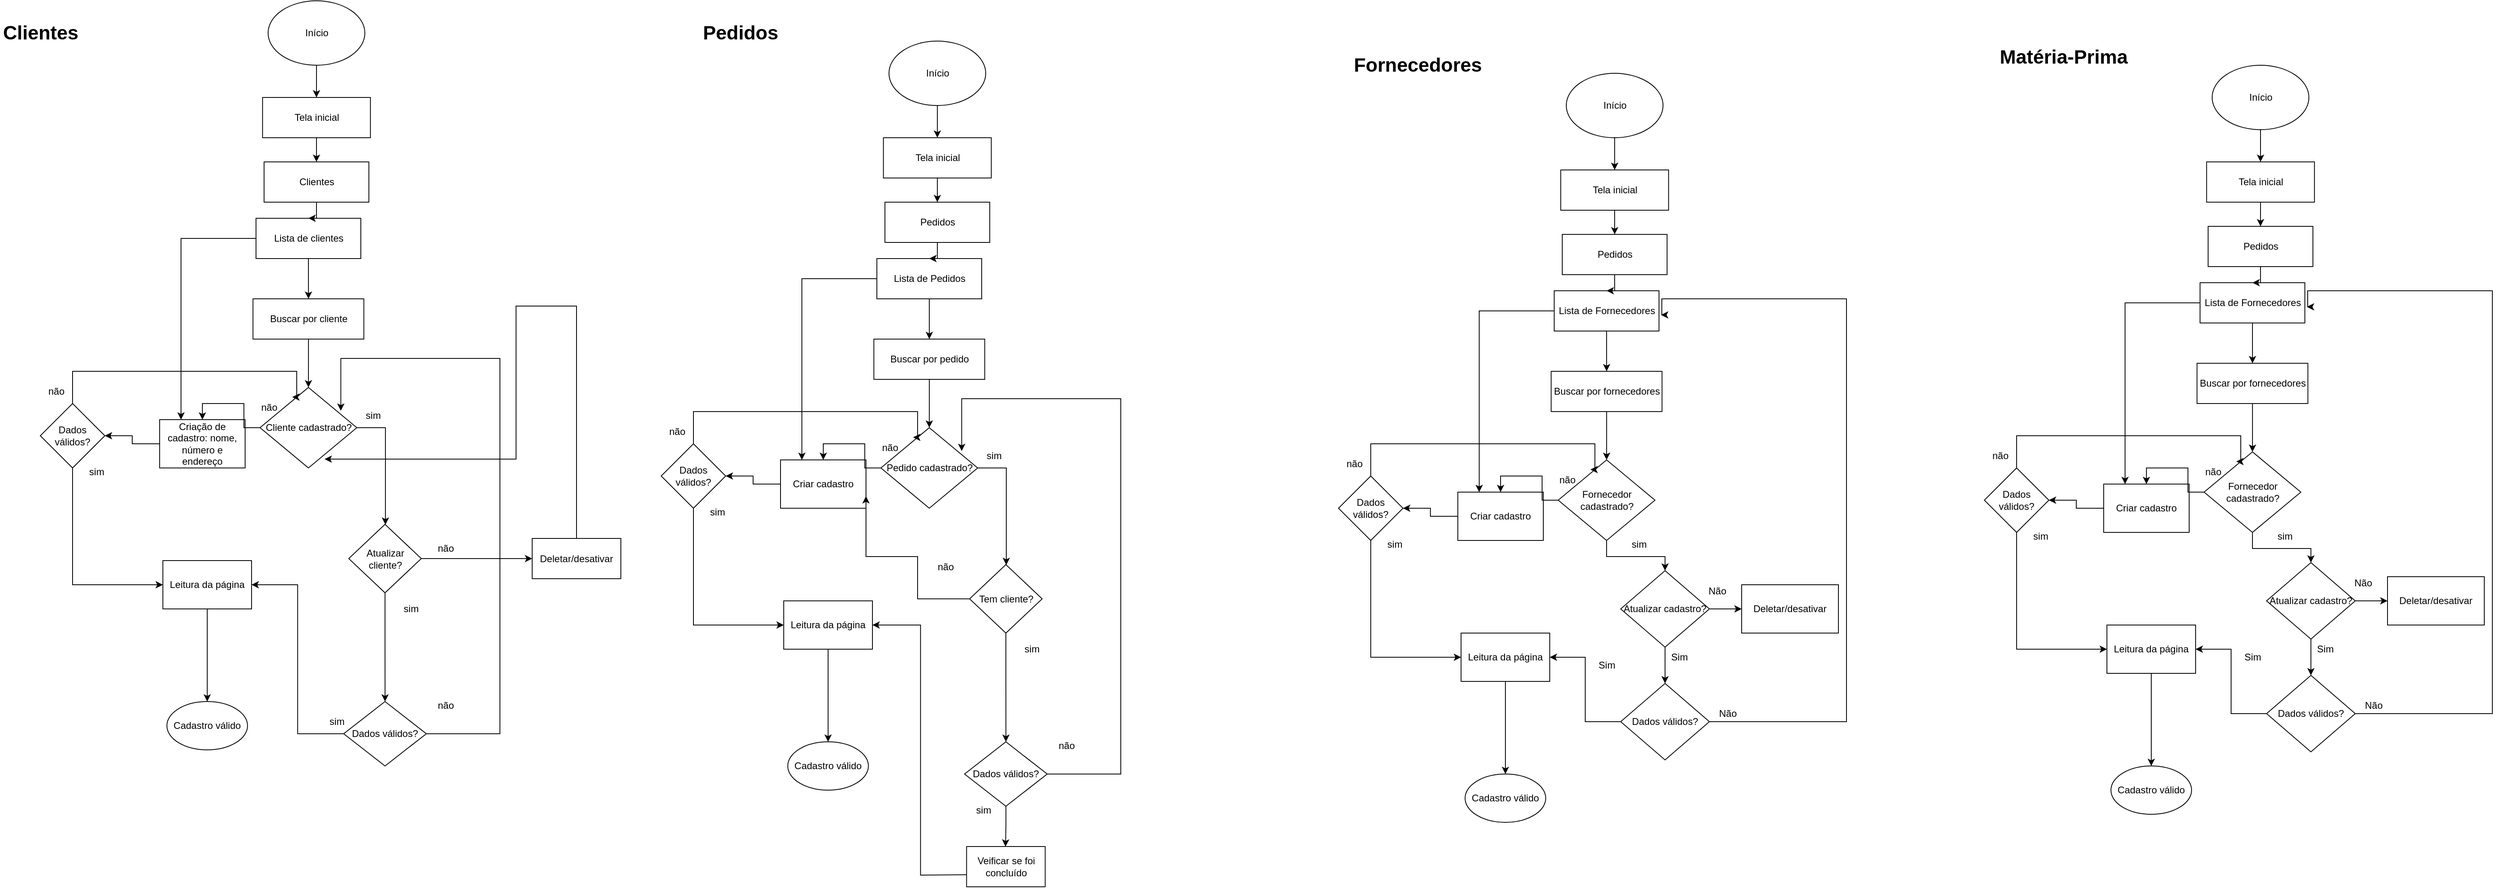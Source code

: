 <mxfile version="24.5.5" type="device">
  <diagram name="Página-1" id="t5G8c8VLFhvmdUs8-SyG">
    <mxGraphModel dx="1647" dy="888" grid="1" gridSize="10" guides="1" tooltips="1" connect="1" arrows="1" fold="1" page="1" pageScale="1" pageWidth="827" pageHeight="1169" math="0" shadow="0">
      <root>
        <mxCell id="0" />
        <mxCell id="1" parent="0" />
        <mxCell id="Kb-aDVJ-5CUu5N3UdLl1-37" value="" style="edgeStyle=orthogonalEdgeStyle;rounded=0;orthogonalLoop=1;jettySize=auto;html=1;" edge="1" parent="1" source="h2l4w2npLVPQKdY4Cb1m-1" target="Kb-aDVJ-5CUu5N3UdLl1-36">
          <mxGeometry relative="1" as="geometry" />
        </mxCell>
        <mxCell id="h2l4w2npLVPQKdY4Cb1m-1" value="Início" style="ellipse;whiteSpace=wrap;html=1;" parent="1" vertex="1">
          <mxGeometry x="362.5" width="120" height="80" as="geometry" />
        </mxCell>
        <mxCell id="h2l4w2npLVPQKdY4Cb1m-39" value="" style="edgeStyle=orthogonalEdgeStyle;rounded=0;orthogonalLoop=1;jettySize=auto;html=1;" parent="1" source="h2l4w2npLVPQKdY4Cb1m-5" target="h2l4w2npLVPQKdY4Cb1m-38" edge="1">
          <mxGeometry relative="1" as="geometry" />
        </mxCell>
        <mxCell id="h2l4w2npLVPQKdY4Cb1m-5" value="Criação de cadastro: nome, número e endereço" style="rounded=0;whiteSpace=wrap;html=1;" parent="1" vertex="1">
          <mxGeometry x="228" y="520" width="106" height="60" as="geometry" />
        </mxCell>
        <mxCell id="h2l4w2npLVPQKdY4Cb1m-64" value="" style="edgeStyle=orthogonalEdgeStyle;rounded=0;orthogonalLoop=1;jettySize=auto;html=1;" parent="1" source="h2l4w2npLVPQKdY4Cb1m-7" target="h2l4w2npLVPQKdY4Cb1m-24" edge="1">
          <mxGeometry relative="1" as="geometry" />
        </mxCell>
        <mxCell id="h2l4w2npLVPQKdY4Cb1m-7" value="Leitura da página" style="rounded=0;whiteSpace=wrap;html=1;" parent="1" vertex="1">
          <mxGeometry x="232" y="695" width="110" height="60" as="geometry" />
        </mxCell>
        <mxCell id="h2l4w2npLVPQKdY4Cb1m-24" value="Cadastro válido" style="ellipse;whiteSpace=wrap;html=1;" parent="1" vertex="1">
          <mxGeometry x="237" y="870" width="100" height="60" as="geometry" />
        </mxCell>
        <mxCell id="h2l4w2npLVPQKdY4Cb1m-30" value="não" style="text;html=1;align=center;verticalAlign=middle;whiteSpace=wrap;rounded=0;" parent="1" vertex="1">
          <mxGeometry x="334" y="490" width="60" height="30" as="geometry" />
        </mxCell>
        <mxCell id="h2l4w2npLVPQKdY4Cb1m-49" style="edgeStyle=orthogonalEdgeStyle;rounded=0;orthogonalLoop=1;jettySize=auto;html=1;entryX=0;entryY=0.5;entryDx=0;entryDy=0;" parent="1" source="h2l4w2npLVPQKdY4Cb1m-38" target="h2l4w2npLVPQKdY4Cb1m-7" edge="1">
          <mxGeometry relative="1" as="geometry">
            <Array as="points">
              <mxPoint x="120" y="500" />
            </Array>
          </mxGeometry>
        </mxCell>
        <mxCell id="h2l4w2npLVPQKdY4Cb1m-38" value="Dados válidos?" style="rhombus;whiteSpace=wrap;html=1;rounded=0;" parent="1" vertex="1">
          <mxGeometry x="80" y="500" width="80" height="80" as="geometry" />
        </mxCell>
        <mxCell id="h2l4w2npLVPQKdY4Cb1m-41" value="sim" style="text;html=1;align=center;verticalAlign=middle;whiteSpace=wrap;rounded=0;" parent="1" vertex="1">
          <mxGeometry x="120" y="570" width="60" height="30" as="geometry" />
        </mxCell>
        <mxCell id="h2l4w2npLVPQKdY4Cb1m-43" value="não" style="text;html=1;align=center;verticalAlign=middle;whiteSpace=wrap;rounded=0;" parent="1" vertex="1">
          <mxGeometry x="70" y="470" width="60" height="30" as="geometry" />
        </mxCell>
        <mxCell id="h2l4w2npLVPQKdY4Cb1m-70" style="edgeStyle=orthogonalEdgeStyle;rounded=0;orthogonalLoop=1;jettySize=auto;html=1;entryX=1;entryY=0.5;entryDx=0;entryDy=0;" parent="1" source="h2l4w2npLVPQKdY4Cb1m-45" target="h2l4w2npLVPQKdY4Cb1m-7" edge="1">
          <mxGeometry relative="1" as="geometry" />
        </mxCell>
        <mxCell id="h2l4w2npLVPQKdY4Cb1m-45" value="Dados válidos?" style="rhombus;whiteSpace=wrap;html=1;rounded=0;" parent="1" vertex="1">
          <mxGeometry x="456.25" y="870" width="102.5" height="80" as="geometry" />
        </mxCell>
        <mxCell id="jye-FZy3N5liNToU_OpK-5" style="edgeStyle=orthogonalEdgeStyle;rounded=0;orthogonalLoop=1;jettySize=auto;html=1;" parent="1" source="h2l4w2npLVPQKdY4Cb1m-55" target="h2l4w2npLVPQKdY4Cb1m-72" edge="1">
          <mxGeometry relative="1" as="geometry">
            <Array as="points">
              <mxPoint x="508" y="530" />
            </Array>
          </mxGeometry>
        </mxCell>
        <mxCell id="jye-FZy3N5liNToU_OpK-6" style="edgeStyle=orthogonalEdgeStyle;rounded=0;orthogonalLoop=1;jettySize=auto;html=1;entryX=0.5;entryY=0;entryDx=0;entryDy=0;" parent="1" source="h2l4w2npLVPQKdY4Cb1m-55" target="h2l4w2npLVPQKdY4Cb1m-5" edge="1">
          <mxGeometry relative="1" as="geometry" />
        </mxCell>
        <mxCell id="h2l4w2npLVPQKdY4Cb1m-55" value="Cliente cadastrado?" style="rhombus;whiteSpace=wrap;html=1;" parent="1" vertex="1">
          <mxGeometry x="352.5" y="480" width="120" height="100" as="geometry" />
        </mxCell>
        <mxCell id="h2l4w2npLVPQKdY4Cb1m-57" style="edgeStyle=orthogonalEdgeStyle;rounded=0;orthogonalLoop=1;jettySize=auto;html=1;entryX=0.333;entryY=0.12;entryDx=0;entryDy=0;entryPerimeter=0;" parent="1" source="h2l4w2npLVPQKdY4Cb1m-38" target="h2l4w2npLVPQKdY4Cb1m-55" edge="1">
          <mxGeometry relative="1" as="geometry">
            <Array as="points">
              <mxPoint x="120" y="460" />
              <mxPoint x="398" y="460" />
            </Array>
          </mxGeometry>
        </mxCell>
        <mxCell id="h2l4w2npLVPQKdY4Cb1m-62" value="sim" style="text;html=1;align=center;verticalAlign=middle;whiteSpace=wrap;rounded=0;" parent="1" vertex="1">
          <mxGeometry x="462.5" y="500" width="60" height="30" as="geometry" />
        </mxCell>
        <mxCell id="h2l4w2npLVPQKdY4Cb1m-69" value="não" style="text;html=1;align=center;verticalAlign=middle;whiteSpace=wrap;rounded=0;" parent="1" vertex="1">
          <mxGeometry x="552.5" y="860" width="60" height="30" as="geometry" />
        </mxCell>
        <mxCell id="h2l4w2npLVPQKdY4Cb1m-71" value="sim" style="text;html=1;align=center;verticalAlign=middle;whiteSpace=wrap;rounded=0;" parent="1" vertex="1">
          <mxGeometry x="417.5" y="880" width="60" height="30" as="geometry" />
        </mxCell>
        <mxCell id="h2l4w2npLVPQKdY4Cb1m-75" value="" style="edgeStyle=orthogonalEdgeStyle;rounded=0;orthogonalLoop=1;jettySize=auto;html=1;" parent="1" source="h2l4w2npLVPQKdY4Cb1m-72" target="h2l4w2npLVPQKdY4Cb1m-74" edge="1">
          <mxGeometry relative="1" as="geometry" />
        </mxCell>
        <mxCell id="h2l4w2npLVPQKdY4Cb1m-73" value="sim" style="text;html=1;align=center;verticalAlign=middle;whiteSpace=wrap;rounded=0;" parent="1" vertex="1">
          <mxGeometry x="510" y="740" width="60" height="30" as="geometry" />
        </mxCell>
        <mxCell id="h2l4w2npLVPQKdY4Cb1m-74" value="Deletar/desativar" style="rounded=0;whiteSpace=wrap;html=1;" parent="1" vertex="1">
          <mxGeometry x="690" y="667.5" width="110" height="50" as="geometry" />
        </mxCell>
        <mxCell id="h2l4w2npLVPQKdY4Cb1m-76" value="não" style="text;html=1;align=center;verticalAlign=middle;whiteSpace=wrap;rounded=0;" parent="1" vertex="1">
          <mxGeometry x="552.5" y="665" width="60" height="30" as="geometry" />
        </mxCell>
        <mxCell id="h2l4w2npLVPQKdY4Cb1m-78" style="edgeStyle=orthogonalEdgeStyle;rounded=0;orthogonalLoop=1;jettySize=auto;html=1;entryX=0.667;entryY=0.89;entryDx=0;entryDy=0;entryPerimeter=0;" parent="1" source="h2l4w2npLVPQKdY4Cb1m-74" target="h2l4w2npLVPQKdY4Cb1m-55" edge="1">
          <mxGeometry relative="1" as="geometry">
            <Array as="points">
              <mxPoint x="670" y="379" />
            </Array>
          </mxGeometry>
        </mxCell>
        <mxCell id="h2l4w2npLVPQKdY4Cb1m-87" value="" style="edgeStyle=orthogonalEdgeStyle;rounded=0;orthogonalLoop=1;jettySize=auto;html=1;" parent="1" source="h2l4w2npLVPQKdY4Cb1m-83" target="h2l4w2npLVPQKdY4Cb1m-86" edge="1">
          <mxGeometry relative="1" as="geometry" />
        </mxCell>
        <mxCell id="h2l4w2npLVPQKdY4Cb1m-92" style="edgeStyle=orthogonalEdgeStyle;rounded=0;orthogonalLoop=1;jettySize=auto;html=1;entryX=0.25;entryY=0;entryDx=0;entryDy=0;" parent="1" source="h2l4w2npLVPQKdY4Cb1m-83" target="h2l4w2npLVPQKdY4Cb1m-5" edge="1">
          <mxGeometry relative="1" as="geometry" />
        </mxCell>
        <mxCell id="h2l4w2npLVPQKdY4Cb1m-83" value="Lista de clientes" style="rounded=0;whiteSpace=wrap;html=1;" parent="1" vertex="1">
          <mxGeometry x="347.5" y="270" width="130" height="50" as="geometry" />
        </mxCell>
        <mxCell id="jye-FZy3N5liNToU_OpK-9" value="" style="edgeStyle=orthogonalEdgeStyle;rounded=0;orthogonalLoop=1;jettySize=auto;html=1;" parent="1" source="h2l4w2npLVPQKdY4Cb1m-86" target="h2l4w2npLVPQKdY4Cb1m-55" edge="1">
          <mxGeometry relative="1" as="geometry" />
        </mxCell>
        <mxCell id="h2l4w2npLVPQKdY4Cb1m-86" value="Buscar por cliente" style="rounded=0;whiteSpace=wrap;html=1;" parent="1" vertex="1">
          <mxGeometry x="343.75" y="370" width="137.5" height="50" as="geometry" />
        </mxCell>
        <mxCell id="jye-FZy3N5liNToU_OpK-7" style="edgeStyle=orthogonalEdgeStyle;rounded=0;orthogonalLoop=1;jettySize=auto;html=1;" parent="1" source="h2l4w2npLVPQKdY4Cb1m-72" target="h2l4w2npLVPQKdY4Cb1m-45" edge="1">
          <mxGeometry relative="1" as="geometry" />
        </mxCell>
        <mxCell id="h2l4w2npLVPQKdY4Cb1m-72" value="Atualizar cliente?" style="rhombus;whiteSpace=wrap;html=1;" parent="1" vertex="1">
          <mxGeometry x="462.5" y="650" width="90" height="85" as="geometry" />
        </mxCell>
        <mxCell id="jye-FZy3N5liNToU_OpK-8" style="edgeStyle=orthogonalEdgeStyle;rounded=0;orthogonalLoop=1;jettySize=auto;html=1;entryX=0.835;entryY=0.29;entryDx=0;entryDy=0;entryPerimeter=0;" parent="1" source="h2l4w2npLVPQKdY4Cb1m-45" target="h2l4w2npLVPQKdY4Cb1m-55" edge="1">
          <mxGeometry relative="1" as="geometry">
            <Array as="points">
              <mxPoint x="650" y="910" />
              <mxPoint x="650" y="444" />
            </Array>
          </mxGeometry>
        </mxCell>
        <mxCell id="Kb-aDVJ-5CUu5N3UdLl1-2" value="Clientes" style="text;strokeColor=none;fillColor=none;html=1;fontSize=24;fontStyle=1;verticalAlign=middle;align=center;" vertex="1" parent="1">
          <mxGeometry x="30" y="20" width="100" height="40" as="geometry" />
        </mxCell>
        <mxCell id="Kb-aDVJ-5CUu5N3UdLl1-40" value="" style="edgeStyle=orthogonalEdgeStyle;rounded=0;orthogonalLoop=1;jettySize=auto;html=1;" edge="1" parent="1" source="Kb-aDVJ-5CUu5N3UdLl1-36" target="Kb-aDVJ-5CUu5N3UdLl1-39">
          <mxGeometry relative="1" as="geometry" />
        </mxCell>
        <mxCell id="Kb-aDVJ-5CUu5N3UdLl1-36" value="Tela inicial" style="rounded=0;whiteSpace=wrap;html=1;" vertex="1" parent="1">
          <mxGeometry x="355.63" y="120" width="133.75" height="50" as="geometry" />
        </mxCell>
        <mxCell id="Kb-aDVJ-5CUu5N3UdLl1-41" value="" style="edgeStyle=orthogonalEdgeStyle;rounded=0;orthogonalLoop=1;jettySize=auto;html=1;" edge="1" parent="1" source="Kb-aDVJ-5CUu5N3UdLl1-39" target="h2l4w2npLVPQKdY4Cb1m-83">
          <mxGeometry relative="1" as="geometry" />
        </mxCell>
        <mxCell id="Kb-aDVJ-5CUu5N3UdLl1-39" value="Clientes" style="rounded=0;whiteSpace=wrap;html=1;" vertex="1" parent="1">
          <mxGeometry x="357.5" y="200" width="130" height="50" as="geometry" />
        </mxCell>
        <mxCell id="Kb-aDVJ-5CUu5N3UdLl1-42" value="" style="edgeStyle=orthogonalEdgeStyle;rounded=0;orthogonalLoop=1;jettySize=auto;html=1;" edge="1" parent="1" source="Kb-aDVJ-5CUu5N3UdLl1-43" target="Kb-aDVJ-5CUu5N3UdLl1-77">
          <mxGeometry relative="1" as="geometry" />
        </mxCell>
        <mxCell id="Kb-aDVJ-5CUu5N3UdLl1-43" value="Início" style="ellipse;whiteSpace=wrap;html=1;" vertex="1" parent="1">
          <mxGeometry x="1132.5" y="50" width="120" height="80" as="geometry" />
        </mxCell>
        <mxCell id="Kb-aDVJ-5CUu5N3UdLl1-44" value="" style="edgeStyle=orthogonalEdgeStyle;rounded=0;orthogonalLoop=1;jettySize=auto;html=1;" edge="1" parent="1" source="Kb-aDVJ-5CUu5N3UdLl1-45" target="Kb-aDVJ-5CUu5N3UdLl1-51">
          <mxGeometry relative="1" as="geometry" />
        </mxCell>
        <mxCell id="Kb-aDVJ-5CUu5N3UdLl1-45" value="Criar cadastro" style="rounded=0;whiteSpace=wrap;html=1;" vertex="1" parent="1">
          <mxGeometry x="998" y="570" width="106" height="60" as="geometry" />
        </mxCell>
        <mxCell id="Kb-aDVJ-5CUu5N3UdLl1-46" value="" style="edgeStyle=orthogonalEdgeStyle;rounded=0;orthogonalLoop=1;jettySize=auto;html=1;" edge="1" parent="1" source="Kb-aDVJ-5CUu5N3UdLl1-47" target="Kb-aDVJ-5CUu5N3UdLl1-48">
          <mxGeometry relative="1" as="geometry" />
        </mxCell>
        <mxCell id="Kb-aDVJ-5CUu5N3UdLl1-47" value="Leitura da página" style="rounded=0;whiteSpace=wrap;html=1;" vertex="1" parent="1">
          <mxGeometry x="1002" y="745" width="110" height="60" as="geometry" />
        </mxCell>
        <mxCell id="Kb-aDVJ-5CUu5N3UdLl1-48" value="Cadastro válido" style="ellipse;whiteSpace=wrap;html=1;" vertex="1" parent="1">
          <mxGeometry x="1007" y="920" width="100" height="60" as="geometry" />
        </mxCell>
        <mxCell id="Kb-aDVJ-5CUu5N3UdLl1-49" value="não" style="text;html=1;align=center;verticalAlign=middle;whiteSpace=wrap;rounded=0;" vertex="1" parent="1">
          <mxGeometry x="1104" y="540" width="60" height="30" as="geometry" />
        </mxCell>
        <mxCell id="Kb-aDVJ-5CUu5N3UdLl1-50" style="edgeStyle=orthogonalEdgeStyle;rounded=0;orthogonalLoop=1;jettySize=auto;html=1;entryX=0;entryY=0.5;entryDx=0;entryDy=0;" edge="1" parent="1" source="Kb-aDVJ-5CUu5N3UdLl1-51" target="Kb-aDVJ-5CUu5N3UdLl1-47">
          <mxGeometry relative="1" as="geometry">
            <Array as="points">
              <mxPoint x="890" y="550" />
            </Array>
          </mxGeometry>
        </mxCell>
        <mxCell id="Kb-aDVJ-5CUu5N3UdLl1-51" value="Dados válidos?" style="rhombus;whiteSpace=wrap;html=1;rounded=0;" vertex="1" parent="1">
          <mxGeometry x="850" y="550" width="80" height="80" as="geometry" />
        </mxCell>
        <mxCell id="Kb-aDVJ-5CUu5N3UdLl1-52" value="sim" style="text;html=1;align=center;verticalAlign=middle;whiteSpace=wrap;rounded=0;" vertex="1" parent="1">
          <mxGeometry x="890" y="620" width="60" height="30" as="geometry" />
        </mxCell>
        <mxCell id="Kb-aDVJ-5CUu5N3UdLl1-53" value="não" style="text;html=1;align=center;verticalAlign=middle;whiteSpace=wrap;rounded=0;" vertex="1" parent="1">
          <mxGeometry x="840" y="520" width="60" height="30" as="geometry" />
        </mxCell>
        <mxCell id="Kb-aDVJ-5CUu5N3UdLl1-82" value="" style="edgeStyle=orthogonalEdgeStyle;rounded=0;orthogonalLoop=1;jettySize=auto;html=1;" edge="1" parent="1" source="Kb-aDVJ-5CUu5N3UdLl1-55">
          <mxGeometry relative="1" as="geometry">
            <mxPoint x="1277" y="1050.096" as="targetPoint" />
          </mxGeometry>
        </mxCell>
        <mxCell id="Kb-aDVJ-5CUu5N3UdLl1-55" value="Dados válidos?" style="rhombus;whiteSpace=wrap;html=1;rounded=0;" vertex="1" parent="1">
          <mxGeometry x="1226.25" y="920" width="102.5" height="80" as="geometry" />
        </mxCell>
        <mxCell id="Kb-aDVJ-5CUu5N3UdLl1-56" style="edgeStyle=orthogonalEdgeStyle;rounded=0;orthogonalLoop=1;jettySize=auto;html=1;" edge="1" parent="1" source="Kb-aDVJ-5CUu5N3UdLl1-58" target="Kb-aDVJ-5CUu5N3UdLl1-74">
          <mxGeometry relative="1" as="geometry">
            <Array as="points">
              <mxPoint x="1278" y="580" />
            </Array>
          </mxGeometry>
        </mxCell>
        <mxCell id="Kb-aDVJ-5CUu5N3UdLl1-57" style="edgeStyle=orthogonalEdgeStyle;rounded=0;orthogonalLoop=1;jettySize=auto;html=1;entryX=0.5;entryY=0;entryDx=0;entryDy=0;" edge="1" parent="1" source="Kb-aDVJ-5CUu5N3UdLl1-58" target="Kb-aDVJ-5CUu5N3UdLl1-45">
          <mxGeometry relative="1" as="geometry" />
        </mxCell>
        <mxCell id="Kb-aDVJ-5CUu5N3UdLl1-58" value="Pedido cadastrado?" style="rhombus;whiteSpace=wrap;html=1;" vertex="1" parent="1">
          <mxGeometry x="1122.5" y="530" width="120" height="100" as="geometry" />
        </mxCell>
        <mxCell id="Kb-aDVJ-5CUu5N3UdLl1-59" style="edgeStyle=orthogonalEdgeStyle;rounded=0;orthogonalLoop=1;jettySize=auto;html=1;entryX=0.333;entryY=0.12;entryDx=0;entryDy=0;entryPerimeter=0;" edge="1" parent="1" source="Kb-aDVJ-5CUu5N3UdLl1-51" target="Kb-aDVJ-5CUu5N3UdLl1-58">
          <mxGeometry relative="1" as="geometry">
            <Array as="points">
              <mxPoint x="890" y="510" />
              <mxPoint x="1168" y="510" />
            </Array>
          </mxGeometry>
        </mxCell>
        <mxCell id="Kb-aDVJ-5CUu5N3UdLl1-60" value="sim" style="text;html=1;align=center;verticalAlign=middle;whiteSpace=wrap;rounded=0;" vertex="1" parent="1">
          <mxGeometry x="1232.5" y="550" width="60" height="30" as="geometry" />
        </mxCell>
        <mxCell id="Kb-aDVJ-5CUu5N3UdLl1-61" value="não" style="text;html=1;align=center;verticalAlign=middle;whiteSpace=wrap;rounded=0;" vertex="1" parent="1">
          <mxGeometry x="1322.5" y="910" width="60" height="30" as="geometry" />
        </mxCell>
        <mxCell id="Kb-aDVJ-5CUu5N3UdLl1-62" value="sim" style="text;html=1;align=center;verticalAlign=middle;whiteSpace=wrap;rounded=0;" vertex="1" parent="1">
          <mxGeometry x="1220" y="990" width="60" height="30" as="geometry" />
        </mxCell>
        <mxCell id="Kb-aDVJ-5CUu5N3UdLl1-64" value="sim" style="text;html=1;align=center;verticalAlign=middle;whiteSpace=wrap;rounded=0;" vertex="1" parent="1">
          <mxGeometry x="1280" y="790" width="60" height="30" as="geometry" />
        </mxCell>
        <mxCell id="Kb-aDVJ-5CUu5N3UdLl1-66" value="não" style="text;html=1;align=center;verticalAlign=middle;whiteSpace=wrap;rounded=0;" vertex="1" parent="1">
          <mxGeometry x="1172.5" y="687.5" width="60" height="30" as="geometry" />
        </mxCell>
        <mxCell id="Kb-aDVJ-5CUu5N3UdLl1-68" value="" style="edgeStyle=orthogonalEdgeStyle;rounded=0;orthogonalLoop=1;jettySize=auto;html=1;" edge="1" parent="1" source="Kb-aDVJ-5CUu5N3UdLl1-70" target="Kb-aDVJ-5CUu5N3UdLl1-72">
          <mxGeometry relative="1" as="geometry" />
        </mxCell>
        <mxCell id="Kb-aDVJ-5CUu5N3UdLl1-69" style="edgeStyle=orthogonalEdgeStyle;rounded=0;orthogonalLoop=1;jettySize=auto;html=1;entryX=0.25;entryY=0;entryDx=0;entryDy=0;" edge="1" parent="1" source="Kb-aDVJ-5CUu5N3UdLl1-70" target="Kb-aDVJ-5CUu5N3UdLl1-45">
          <mxGeometry relative="1" as="geometry" />
        </mxCell>
        <mxCell id="Kb-aDVJ-5CUu5N3UdLl1-70" value="Lista de Pedidos" style="rounded=0;whiteSpace=wrap;html=1;" vertex="1" parent="1">
          <mxGeometry x="1117.5" y="320" width="130" height="50" as="geometry" />
        </mxCell>
        <mxCell id="Kb-aDVJ-5CUu5N3UdLl1-71" value="" style="edgeStyle=orthogonalEdgeStyle;rounded=0;orthogonalLoop=1;jettySize=auto;html=1;" edge="1" parent="1" source="Kb-aDVJ-5CUu5N3UdLl1-72" target="Kb-aDVJ-5CUu5N3UdLl1-58">
          <mxGeometry relative="1" as="geometry" />
        </mxCell>
        <mxCell id="Kb-aDVJ-5CUu5N3UdLl1-72" value="Buscar por pedido" style="rounded=0;whiteSpace=wrap;html=1;" vertex="1" parent="1">
          <mxGeometry x="1113.75" y="420" width="137.5" height="50" as="geometry" />
        </mxCell>
        <mxCell id="Kb-aDVJ-5CUu5N3UdLl1-73" style="edgeStyle=orthogonalEdgeStyle;rounded=0;orthogonalLoop=1;jettySize=auto;html=1;" edge="1" parent="1" source="Kb-aDVJ-5CUu5N3UdLl1-74" target="Kb-aDVJ-5CUu5N3UdLl1-55">
          <mxGeometry relative="1" as="geometry" />
        </mxCell>
        <mxCell id="Kb-aDVJ-5CUu5N3UdLl1-80" style="edgeStyle=orthogonalEdgeStyle;rounded=0;orthogonalLoop=1;jettySize=auto;html=1;entryX=1;entryY=0.75;entryDx=0;entryDy=0;" edge="1" parent="1" source="Kb-aDVJ-5CUu5N3UdLl1-74" target="Kb-aDVJ-5CUu5N3UdLl1-45">
          <mxGeometry relative="1" as="geometry">
            <Array as="points">
              <mxPoint x="1168" y="743" />
              <mxPoint x="1168" y="690" />
              <mxPoint x="1104" y="690" />
            </Array>
          </mxGeometry>
        </mxCell>
        <mxCell id="Kb-aDVJ-5CUu5N3UdLl1-74" value="Tem cliente?" style="rhombus;whiteSpace=wrap;html=1;" vertex="1" parent="1">
          <mxGeometry x="1232.5" y="700" width="90" height="85" as="geometry" />
        </mxCell>
        <mxCell id="Kb-aDVJ-5CUu5N3UdLl1-75" style="edgeStyle=orthogonalEdgeStyle;rounded=0;orthogonalLoop=1;jettySize=auto;html=1;entryX=0.835;entryY=0.29;entryDx=0;entryDy=0;entryPerimeter=0;" edge="1" parent="1" source="Kb-aDVJ-5CUu5N3UdLl1-55" target="Kb-aDVJ-5CUu5N3UdLl1-58">
          <mxGeometry relative="1" as="geometry">
            <Array as="points">
              <mxPoint x="1420" y="960" />
              <mxPoint x="1420" y="494" />
            </Array>
          </mxGeometry>
        </mxCell>
        <mxCell id="Kb-aDVJ-5CUu5N3UdLl1-76" value="" style="edgeStyle=orthogonalEdgeStyle;rounded=0;orthogonalLoop=1;jettySize=auto;html=1;" edge="1" parent="1" source="Kb-aDVJ-5CUu5N3UdLl1-77" target="Kb-aDVJ-5CUu5N3UdLl1-79">
          <mxGeometry relative="1" as="geometry" />
        </mxCell>
        <mxCell id="Kb-aDVJ-5CUu5N3UdLl1-77" value="Tela inicial" style="rounded=0;whiteSpace=wrap;html=1;" vertex="1" parent="1">
          <mxGeometry x="1125.63" y="170" width="133.75" height="50" as="geometry" />
        </mxCell>
        <mxCell id="Kb-aDVJ-5CUu5N3UdLl1-78" value="" style="edgeStyle=orthogonalEdgeStyle;rounded=0;orthogonalLoop=1;jettySize=auto;html=1;" edge="1" parent="1" source="Kb-aDVJ-5CUu5N3UdLl1-79" target="Kb-aDVJ-5CUu5N3UdLl1-70">
          <mxGeometry relative="1" as="geometry" />
        </mxCell>
        <mxCell id="Kb-aDVJ-5CUu5N3UdLl1-79" value="Pedidos" style="rounded=0;whiteSpace=wrap;html=1;" vertex="1" parent="1">
          <mxGeometry x="1127.5" y="250" width="130" height="50" as="geometry" />
        </mxCell>
        <mxCell id="Kb-aDVJ-5CUu5N3UdLl1-83" style="edgeStyle=orthogonalEdgeStyle;rounded=0;orthogonalLoop=1;jettySize=auto;html=1;entryX=1;entryY=0.5;entryDx=0;entryDy=0;" edge="1" parent="1" target="Kb-aDVJ-5CUu5N3UdLl1-47">
          <mxGeometry relative="1" as="geometry">
            <mxPoint x="1231.25" y="1085" as="sourcePoint" />
          </mxGeometry>
        </mxCell>
        <mxCell id="Kb-aDVJ-5CUu5N3UdLl1-85" value="Veificar se foi concluído" style="rounded=0;whiteSpace=wrap;html=1;" vertex="1" parent="1">
          <mxGeometry x="1228.75" y="1050" width="97.5" height="50" as="geometry" />
        </mxCell>
        <mxCell id="Kb-aDVJ-5CUu5N3UdLl1-86" value="Pedidos" style="text;strokeColor=none;fillColor=none;html=1;fontSize=24;fontStyle=1;verticalAlign=middle;align=center;" vertex="1" parent="1">
          <mxGeometry x="898" y="20" width="100" height="40" as="geometry" />
        </mxCell>
        <mxCell id="Kb-aDVJ-5CUu5N3UdLl1-87" value="" style="edgeStyle=orthogonalEdgeStyle;rounded=0;orthogonalLoop=1;jettySize=auto;html=1;" edge="1" parent="1" source="Kb-aDVJ-5CUu5N3UdLl1-88" target="Kb-aDVJ-5CUu5N3UdLl1-120">
          <mxGeometry relative="1" as="geometry" />
        </mxCell>
        <mxCell id="Kb-aDVJ-5CUu5N3UdLl1-88" value="Início" style="ellipse;whiteSpace=wrap;html=1;" vertex="1" parent="1">
          <mxGeometry x="1972.5" y="90" width="120" height="80" as="geometry" />
        </mxCell>
        <mxCell id="Kb-aDVJ-5CUu5N3UdLl1-89" value="" style="edgeStyle=orthogonalEdgeStyle;rounded=0;orthogonalLoop=1;jettySize=auto;html=1;" edge="1" parent="1" source="Kb-aDVJ-5CUu5N3UdLl1-90" target="Kb-aDVJ-5CUu5N3UdLl1-96">
          <mxGeometry relative="1" as="geometry" />
        </mxCell>
        <mxCell id="Kb-aDVJ-5CUu5N3UdLl1-90" value="Criar cadastro" style="rounded=0;whiteSpace=wrap;html=1;" vertex="1" parent="1">
          <mxGeometry x="1838" y="610" width="106" height="60" as="geometry" />
        </mxCell>
        <mxCell id="Kb-aDVJ-5CUu5N3UdLl1-91" value="" style="edgeStyle=orthogonalEdgeStyle;rounded=0;orthogonalLoop=1;jettySize=auto;html=1;" edge="1" parent="1" source="Kb-aDVJ-5CUu5N3UdLl1-92" target="Kb-aDVJ-5CUu5N3UdLl1-93">
          <mxGeometry relative="1" as="geometry" />
        </mxCell>
        <mxCell id="Kb-aDVJ-5CUu5N3UdLl1-92" value="Leitura da página" style="rounded=0;whiteSpace=wrap;html=1;" vertex="1" parent="1">
          <mxGeometry x="1842" y="785" width="110" height="60" as="geometry" />
        </mxCell>
        <mxCell id="Kb-aDVJ-5CUu5N3UdLl1-93" value="Cadastro válido" style="ellipse;whiteSpace=wrap;html=1;" vertex="1" parent="1">
          <mxGeometry x="1847" y="960" width="100" height="60" as="geometry" />
        </mxCell>
        <mxCell id="Kb-aDVJ-5CUu5N3UdLl1-94" value="não" style="text;html=1;align=center;verticalAlign=middle;whiteSpace=wrap;rounded=0;" vertex="1" parent="1">
          <mxGeometry x="1944" y="580" width="60" height="30" as="geometry" />
        </mxCell>
        <mxCell id="Kb-aDVJ-5CUu5N3UdLl1-95" style="edgeStyle=orthogonalEdgeStyle;rounded=0;orthogonalLoop=1;jettySize=auto;html=1;entryX=0;entryY=0.5;entryDx=0;entryDy=0;" edge="1" parent="1" source="Kb-aDVJ-5CUu5N3UdLl1-96" target="Kb-aDVJ-5CUu5N3UdLl1-92">
          <mxGeometry relative="1" as="geometry">
            <Array as="points">
              <mxPoint x="1730" y="590" />
            </Array>
          </mxGeometry>
        </mxCell>
        <mxCell id="Kb-aDVJ-5CUu5N3UdLl1-96" value="Dados válidos?" style="rhombus;whiteSpace=wrap;html=1;rounded=0;" vertex="1" parent="1">
          <mxGeometry x="1690" y="590" width="80" height="80" as="geometry" />
        </mxCell>
        <mxCell id="Kb-aDVJ-5CUu5N3UdLl1-97" value="sim" style="text;html=1;align=center;verticalAlign=middle;whiteSpace=wrap;rounded=0;" vertex="1" parent="1">
          <mxGeometry x="1730" y="660" width="60" height="30" as="geometry" />
        </mxCell>
        <mxCell id="Kb-aDVJ-5CUu5N3UdLl1-98" value="não" style="text;html=1;align=center;verticalAlign=middle;whiteSpace=wrap;rounded=0;" vertex="1" parent="1">
          <mxGeometry x="1680" y="560" width="60" height="30" as="geometry" />
        </mxCell>
        <mxCell id="Kb-aDVJ-5CUu5N3UdLl1-102" style="edgeStyle=orthogonalEdgeStyle;rounded=0;orthogonalLoop=1;jettySize=auto;html=1;entryX=0.5;entryY=0;entryDx=0;entryDy=0;" edge="1" parent="1" source="Kb-aDVJ-5CUu5N3UdLl1-103" target="Kb-aDVJ-5CUu5N3UdLl1-90">
          <mxGeometry relative="1" as="geometry" />
        </mxCell>
        <mxCell id="Kb-aDVJ-5CUu5N3UdLl1-128" style="edgeStyle=orthogonalEdgeStyle;rounded=0;orthogonalLoop=1;jettySize=auto;html=1;" edge="1" parent="1" source="Kb-aDVJ-5CUu5N3UdLl1-103" target="Kb-aDVJ-5CUu5N3UdLl1-127">
          <mxGeometry relative="1" as="geometry" />
        </mxCell>
        <mxCell id="Kb-aDVJ-5CUu5N3UdLl1-103" value="Fornecedor cadastrado?" style="rhombus;whiteSpace=wrap;html=1;" vertex="1" parent="1">
          <mxGeometry x="1962.5" y="570" width="120" height="100" as="geometry" />
        </mxCell>
        <mxCell id="Kb-aDVJ-5CUu5N3UdLl1-104" style="edgeStyle=orthogonalEdgeStyle;rounded=0;orthogonalLoop=1;jettySize=auto;html=1;entryX=0.333;entryY=0.12;entryDx=0;entryDy=0;entryPerimeter=0;" edge="1" parent="1" source="Kb-aDVJ-5CUu5N3UdLl1-96" target="Kb-aDVJ-5CUu5N3UdLl1-103">
          <mxGeometry relative="1" as="geometry">
            <Array as="points">
              <mxPoint x="1730" y="550" />
              <mxPoint x="2008" y="550" />
            </Array>
          </mxGeometry>
        </mxCell>
        <mxCell id="Kb-aDVJ-5CUu5N3UdLl1-105" value="sim" style="text;html=1;align=center;verticalAlign=middle;whiteSpace=wrap;rounded=0;" vertex="1" parent="1">
          <mxGeometry x="2032.5" y="660" width="60" height="30" as="geometry" />
        </mxCell>
        <mxCell id="Kb-aDVJ-5CUu5N3UdLl1-110" value="" style="edgeStyle=orthogonalEdgeStyle;rounded=0;orthogonalLoop=1;jettySize=auto;html=1;" edge="1" parent="1" source="Kb-aDVJ-5CUu5N3UdLl1-112" target="Kb-aDVJ-5CUu5N3UdLl1-114">
          <mxGeometry relative="1" as="geometry" />
        </mxCell>
        <mxCell id="Kb-aDVJ-5CUu5N3UdLl1-111" style="edgeStyle=orthogonalEdgeStyle;rounded=0;orthogonalLoop=1;jettySize=auto;html=1;entryX=0.25;entryY=0;entryDx=0;entryDy=0;" edge="1" parent="1" source="Kb-aDVJ-5CUu5N3UdLl1-112" target="Kb-aDVJ-5CUu5N3UdLl1-90">
          <mxGeometry relative="1" as="geometry" />
        </mxCell>
        <mxCell id="Kb-aDVJ-5CUu5N3UdLl1-112" value="Lista de Fornecedores" style="rounded=0;whiteSpace=wrap;html=1;" vertex="1" parent="1">
          <mxGeometry x="1957.5" y="360" width="130" height="50" as="geometry" />
        </mxCell>
        <mxCell id="Kb-aDVJ-5CUu5N3UdLl1-113" value="" style="edgeStyle=orthogonalEdgeStyle;rounded=0;orthogonalLoop=1;jettySize=auto;html=1;" edge="1" parent="1" source="Kb-aDVJ-5CUu5N3UdLl1-114" target="Kb-aDVJ-5CUu5N3UdLl1-103">
          <mxGeometry relative="1" as="geometry" />
        </mxCell>
        <mxCell id="Kb-aDVJ-5CUu5N3UdLl1-114" value="Buscar por fornecedores" style="rounded=0;whiteSpace=wrap;html=1;" vertex="1" parent="1">
          <mxGeometry x="1953.75" y="460" width="137.5" height="50" as="geometry" />
        </mxCell>
        <mxCell id="Kb-aDVJ-5CUu5N3UdLl1-119" value="" style="edgeStyle=orthogonalEdgeStyle;rounded=0;orthogonalLoop=1;jettySize=auto;html=1;" edge="1" parent="1" source="Kb-aDVJ-5CUu5N3UdLl1-120" target="Kb-aDVJ-5CUu5N3UdLl1-122">
          <mxGeometry relative="1" as="geometry" />
        </mxCell>
        <mxCell id="Kb-aDVJ-5CUu5N3UdLl1-120" value="Tela inicial" style="rounded=0;whiteSpace=wrap;html=1;" vertex="1" parent="1">
          <mxGeometry x="1965.63" y="210" width="133.75" height="50" as="geometry" />
        </mxCell>
        <mxCell id="Kb-aDVJ-5CUu5N3UdLl1-121" value="" style="edgeStyle=orthogonalEdgeStyle;rounded=0;orthogonalLoop=1;jettySize=auto;html=1;" edge="1" parent="1" source="Kb-aDVJ-5CUu5N3UdLl1-122" target="Kb-aDVJ-5CUu5N3UdLl1-112">
          <mxGeometry relative="1" as="geometry" />
        </mxCell>
        <mxCell id="Kb-aDVJ-5CUu5N3UdLl1-122" value="Pedidos" style="rounded=0;whiteSpace=wrap;html=1;" vertex="1" parent="1">
          <mxGeometry x="1967.5" y="290" width="130" height="50" as="geometry" />
        </mxCell>
        <mxCell id="Kb-aDVJ-5CUu5N3UdLl1-125" value="Fornecedores" style="text;strokeColor=none;fillColor=none;html=1;fontSize=24;fontStyle=1;verticalAlign=middle;align=center;" vertex="1" parent="1">
          <mxGeometry x="1738" y="60" width="100" height="40" as="geometry" />
        </mxCell>
        <mxCell id="Kb-aDVJ-5CUu5N3UdLl1-130" value="" style="edgeStyle=orthogonalEdgeStyle;rounded=0;orthogonalLoop=1;jettySize=auto;html=1;" edge="1" parent="1" source="Kb-aDVJ-5CUu5N3UdLl1-127" target="Kb-aDVJ-5CUu5N3UdLl1-129">
          <mxGeometry relative="1" as="geometry" />
        </mxCell>
        <mxCell id="Kb-aDVJ-5CUu5N3UdLl1-132" value="" style="edgeStyle=orthogonalEdgeStyle;rounded=0;orthogonalLoop=1;jettySize=auto;html=1;" edge="1" parent="1" source="Kb-aDVJ-5CUu5N3UdLl1-127" target="Kb-aDVJ-5CUu5N3UdLl1-131">
          <mxGeometry relative="1" as="geometry" />
        </mxCell>
        <mxCell id="Kb-aDVJ-5CUu5N3UdLl1-127" value="Atualizar cadastro?" style="rhombus;whiteSpace=wrap;html=1;" vertex="1" parent="1">
          <mxGeometry x="2040" y="707.5" width="110" height="95" as="geometry" />
        </mxCell>
        <mxCell id="Kb-aDVJ-5CUu5N3UdLl1-129" value="Deletar/desativar" style="rounded=0;whiteSpace=wrap;html=1;" vertex="1" parent="1">
          <mxGeometry x="2190" y="725" width="120" height="60" as="geometry" />
        </mxCell>
        <mxCell id="Kb-aDVJ-5CUu5N3UdLl1-136" style="edgeStyle=orthogonalEdgeStyle;rounded=0;orthogonalLoop=1;jettySize=auto;html=1;entryX=1;entryY=0.5;entryDx=0;entryDy=0;" edge="1" parent="1" source="Kb-aDVJ-5CUu5N3UdLl1-131" target="Kb-aDVJ-5CUu5N3UdLl1-92">
          <mxGeometry relative="1" as="geometry" />
        </mxCell>
        <mxCell id="Kb-aDVJ-5CUu5N3UdLl1-137" style="edgeStyle=orthogonalEdgeStyle;rounded=0;orthogonalLoop=1;jettySize=auto;html=1;" edge="1" parent="1" source="Kb-aDVJ-5CUu5N3UdLl1-131">
          <mxGeometry relative="1" as="geometry">
            <mxPoint x="2090" y="390" as="targetPoint" />
            <Array as="points">
              <mxPoint x="2320" y="895" />
              <mxPoint x="2320" y="370" />
              <mxPoint x="2091" y="370" />
            </Array>
          </mxGeometry>
        </mxCell>
        <mxCell id="Kb-aDVJ-5CUu5N3UdLl1-131" value="Dados válidos?" style="rhombus;whiteSpace=wrap;html=1;" vertex="1" parent="1">
          <mxGeometry x="2040" y="847.5" width="110" height="95" as="geometry" />
        </mxCell>
        <mxCell id="Kb-aDVJ-5CUu5N3UdLl1-133" value="Não" style="text;html=1;align=center;verticalAlign=middle;whiteSpace=wrap;rounded=0;" vertex="1" parent="1">
          <mxGeometry x="2130" y="717.5" width="60" height="30" as="geometry" />
        </mxCell>
        <mxCell id="Kb-aDVJ-5CUu5N3UdLl1-134" value="Sim" style="text;html=1;align=center;verticalAlign=middle;whiteSpace=wrap;rounded=0;" vertex="1" parent="1">
          <mxGeometry x="2082.5" y="800" width="60" height="30" as="geometry" />
        </mxCell>
        <mxCell id="Kb-aDVJ-5CUu5N3UdLl1-135" value="Sim" style="text;html=1;align=center;verticalAlign=middle;whiteSpace=wrap;rounded=0;" vertex="1" parent="1">
          <mxGeometry x="1992.5" y="810" width="60" height="30" as="geometry" />
        </mxCell>
        <mxCell id="Kb-aDVJ-5CUu5N3UdLl1-138" value="Não" style="text;html=1;align=center;verticalAlign=middle;whiteSpace=wrap;rounded=0;" vertex="1" parent="1">
          <mxGeometry x="2142.5" y="870" width="60" height="30" as="geometry" />
        </mxCell>
        <mxCell id="Kb-aDVJ-5CUu5N3UdLl1-139" value="" style="edgeStyle=orthogonalEdgeStyle;rounded=0;orthogonalLoop=1;jettySize=auto;html=1;" edge="1" parent="1" source="Kb-aDVJ-5CUu5N3UdLl1-140" target="Kb-aDVJ-5CUu5N3UdLl1-162">
          <mxGeometry relative="1" as="geometry" />
        </mxCell>
        <mxCell id="Kb-aDVJ-5CUu5N3UdLl1-140" value="Início" style="ellipse;whiteSpace=wrap;html=1;" vertex="1" parent="1">
          <mxGeometry x="2773.5" y="80" width="120" height="80" as="geometry" />
        </mxCell>
        <mxCell id="Kb-aDVJ-5CUu5N3UdLl1-141" value="" style="edgeStyle=orthogonalEdgeStyle;rounded=0;orthogonalLoop=1;jettySize=auto;html=1;" edge="1" parent="1" source="Kb-aDVJ-5CUu5N3UdLl1-142" target="Kb-aDVJ-5CUu5N3UdLl1-148">
          <mxGeometry relative="1" as="geometry" />
        </mxCell>
        <mxCell id="Kb-aDVJ-5CUu5N3UdLl1-142" value="Criar cadastro" style="rounded=0;whiteSpace=wrap;html=1;" vertex="1" parent="1">
          <mxGeometry x="2639" y="600" width="106" height="60" as="geometry" />
        </mxCell>
        <mxCell id="Kb-aDVJ-5CUu5N3UdLl1-143" value="" style="edgeStyle=orthogonalEdgeStyle;rounded=0;orthogonalLoop=1;jettySize=auto;html=1;" edge="1" parent="1" source="Kb-aDVJ-5CUu5N3UdLl1-144" target="Kb-aDVJ-5CUu5N3UdLl1-145">
          <mxGeometry relative="1" as="geometry" />
        </mxCell>
        <mxCell id="Kb-aDVJ-5CUu5N3UdLl1-144" value="Leitura da página" style="rounded=0;whiteSpace=wrap;html=1;" vertex="1" parent="1">
          <mxGeometry x="2643" y="775" width="110" height="60" as="geometry" />
        </mxCell>
        <mxCell id="Kb-aDVJ-5CUu5N3UdLl1-145" value="Cadastro válido" style="ellipse;whiteSpace=wrap;html=1;" vertex="1" parent="1">
          <mxGeometry x="2648" y="950" width="100" height="60" as="geometry" />
        </mxCell>
        <mxCell id="Kb-aDVJ-5CUu5N3UdLl1-146" value="não" style="text;html=1;align=center;verticalAlign=middle;whiteSpace=wrap;rounded=0;" vertex="1" parent="1">
          <mxGeometry x="2745" y="570" width="60" height="30" as="geometry" />
        </mxCell>
        <mxCell id="Kb-aDVJ-5CUu5N3UdLl1-147" style="edgeStyle=orthogonalEdgeStyle;rounded=0;orthogonalLoop=1;jettySize=auto;html=1;entryX=0;entryY=0.5;entryDx=0;entryDy=0;" edge="1" parent="1" source="Kb-aDVJ-5CUu5N3UdLl1-148" target="Kb-aDVJ-5CUu5N3UdLl1-144">
          <mxGeometry relative="1" as="geometry">
            <Array as="points">
              <mxPoint x="2531" y="580" />
            </Array>
          </mxGeometry>
        </mxCell>
        <mxCell id="Kb-aDVJ-5CUu5N3UdLl1-148" value="Dados válidos?" style="rhombus;whiteSpace=wrap;html=1;rounded=0;" vertex="1" parent="1">
          <mxGeometry x="2491" y="580" width="80" height="80" as="geometry" />
        </mxCell>
        <mxCell id="Kb-aDVJ-5CUu5N3UdLl1-149" value="sim" style="text;html=1;align=center;verticalAlign=middle;whiteSpace=wrap;rounded=0;" vertex="1" parent="1">
          <mxGeometry x="2531" y="650" width="60" height="30" as="geometry" />
        </mxCell>
        <mxCell id="Kb-aDVJ-5CUu5N3UdLl1-150" value="não" style="text;html=1;align=center;verticalAlign=middle;whiteSpace=wrap;rounded=0;" vertex="1" parent="1">
          <mxGeometry x="2481" y="550" width="60" height="30" as="geometry" />
        </mxCell>
        <mxCell id="Kb-aDVJ-5CUu5N3UdLl1-151" style="edgeStyle=orthogonalEdgeStyle;rounded=0;orthogonalLoop=1;jettySize=auto;html=1;entryX=0.5;entryY=0;entryDx=0;entryDy=0;" edge="1" parent="1" source="Kb-aDVJ-5CUu5N3UdLl1-153" target="Kb-aDVJ-5CUu5N3UdLl1-142">
          <mxGeometry relative="1" as="geometry" />
        </mxCell>
        <mxCell id="Kb-aDVJ-5CUu5N3UdLl1-152" style="edgeStyle=orthogonalEdgeStyle;rounded=0;orthogonalLoop=1;jettySize=auto;html=1;" edge="1" parent="1" source="Kb-aDVJ-5CUu5N3UdLl1-153" target="Kb-aDVJ-5CUu5N3UdLl1-168">
          <mxGeometry relative="1" as="geometry" />
        </mxCell>
        <mxCell id="Kb-aDVJ-5CUu5N3UdLl1-153" value="Fornecedor cadastrado?" style="rhombus;whiteSpace=wrap;html=1;" vertex="1" parent="1">
          <mxGeometry x="2763.5" y="560" width="120" height="100" as="geometry" />
        </mxCell>
        <mxCell id="Kb-aDVJ-5CUu5N3UdLl1-154" style="edgeStyle=orthogonalEdgeStyle;rounded=0;orthogonalLoop=1;jettySize=auto;html=1;entryX=0.333;entryY=0.12;entryDx=0;entryDy=0;entryPerimeter=0;" edge="1" parent="1" source="Kb-aDVJ-5CUu5N3UdLl1-148" target="Kb-aDVJ-5CUu5N3UdLl1-153">
          <mxGeometry relative="1" as="geometry">
            <Array as="points">
              <mxPoint x="2531" y="540" />
              <mxPoint x="2809" y="540" />
            </Array>
          </mxGeometry>
        </mxCell>
        <mxCell id="Kb-aDVJ-5CUu5N3UdLl1-155" value="sim" style="text;html=1;align=center;verticalAlign=middle;whiteSpace=wrap;rounded=0;" vertex="1" parent="1">
          <mxGeometry x="2833.5" y="650" width="60" height="30" as="geometry" />
        </mxCell>
        <mxCell id="Kb-aDVJ-5CUu5N3UdLl1-156" value="" style="edgeStyle=orthogonalEdgeStyle;rounded=0;orthogonalLoop=1;jettySize=auto;html=1;" edge="1" parent="1" source="Kb-aDVJ-5CUu5N3UdLl1-158" target="Kb-aDVJ-5CUu5N3UdLl1-160">
          <mxGeometry relative="1" as="geometry" />
        </mxCell>
        <mxCell id="Kb-aDVJ-5CUu5N3UdLl1-157" style="edgeStyle=orthogonalEdgeStyle;rounded=0;orthogonalLoop=1;jettySize=auto;html=1;entryX=0.25;entryY=0;entryDx=0;entryDy=0;" edge="1" parent="1" source="Kb-aDVJ-5CUu5N3UdLl1-158" target="Kb-aDVJ-5CUu5N3UdLl1-142">
          <mxGeometry relative="1" as="geometry" />
        </mxCell>
        <mxCell id="Kb-aDVJ-5CUu5N3UdLl1-158" value="Lista de Fornecedores" style="rounded=0;whiteSpace=wrap;html=1;" vertex="1" parent="1">
          <mxGeometry x="2758.5" y="350" width="130" height="50" as="geometry" />
        </mxCell>
        <mxCell id="Kb-aDVJ-5CUu5N3UdLl1-159" value="" style="edgeStyle=orthogonalEdgeStyle;rounded=0;orthogonalLoop=1;jettySize=auto;html=1;" edge="1" parent="1" source="Kb-aDVJ-5CUu5N3UdLl1-160" target="Kb-aDVJ-5CUu5N3UdLl1-153">
          <mxGeometry relative="1" as="geometry" />
        </mxCell>
        <mxCell id="Kb-aDVJ-5CUu5N3UdLl1-160" value="Buscar por fornecedores" style="rounded=0;whiteSpace=wrap;html=1;" vertex="1" parent="1">
          <mxGeometry x="2754.75" y="450" width="137.5" height="50" as="geometry" />
        </mxCell>
        <mxCell id="Kb-aDVJ-5CUu5N3UdLl1-161" value="" style="edgeStyle=orthogonalEdgeStyle;rounded=0;orthogonalLoop=1;jettySize=auto;html=1;" edge="1" parent="1" source="Kb-aDVJ-5CUu5N3UdLl1-162" target="Kb-aDVJ-5CUu5N3UdLl1-164">
          <mxGeometry relative="1" as="geometry" />
        </mxCell>
        <mxCell id="Kb-aDVJ-5CUu5N3UdLl1-162" value="Tela inicial" style="rounded=0;whiteSpace=wrap;html=1;" vertex="1" parent="1">
          <mxGeometry x="2766.63" y="200" width="133.75" height="50" as="geometry" />
        </mxCell>
        <mxCell id="Kb-aDVJ-5CUu5N3UdLl1-163" value="" style="edgeStyle=orthogonalEdgeStyle;rounded=0;orthogonalLoop=1;jettySize=auto;html=1;" edge="1" parent="1" source="Kb-aDVJ-5CUu5N3UdLl1-164" target="Kb-aDVJ-5CUu5N3UdLl1-158">
          <mxGeometry relative="1" as="geometry" />
        </mxCell>
        <mxCell id="Kb-aDVJ-5CUu5N3UdLl1-164" value="Pedidos" style="rounded=0;whiteSpace=wrap;html=1;" vertex="1" parent="1">
          <mxGeometry x="2768.5" y="280" width="130" height="50" as="geometry" />
        </mxCell>
        <mxCell id="Kb-aDVJ-5CUu5N3UdLl1-165" value="Matéria-Prima" style="text;strokeColor=none;fillColor=none;html=1;fontSize=24;fontStyle=1;verticalAlign=middle;align=center;" vertex="1" parent="1">
          <mxGeometry x="2539" y="50" width="100" height="40" as="geometry" />
        </mxCell>
        <mxCell id="Kb-aDVJ-5CUu5N3UdLl1-166" value="" style="edgeStyle=orthogonalEdgeStyle;rounded=0;orthogonalLoop=1;jettySize=auto;html=1;" edge="1" parent="1" source="Kb-aDVJ-5CUu5N3UdLl1-168" target="Kb-aDVJ-5CUu5N3UdLl1-169">
          <mxGeometry relative="1" as="geometry" />
        </mxCell>
        <mxCell id="Kb-aDVJ-5CUu5N3UdLl1-167" value="" style="edgeStyle=orthogonalEdgeStyle;rounded=0;orthogonalLoop=1;jettySize=auto;html=1;" edge="1" parent="1" source="Kb-aDVJ-5CUu5N3UdLl1-168" target="Kb-aDVJ-5CUu5N3UdLl1-172">
          <mxGeometry relative="1" as="geometry" />
        </mxCell>
        <mxCell id="Kb-aDVJ-5CUu5N3UdLl1-168" value="Atualizar cadastro?" style="rhombus;whiteSpace=wrap;html=1;" vertex="1" parent="1">
          <mxGeometry x="2841" y="697.5" width="110" height="95" as="geometry" />
        </mxCell>
        <mxCell id="Kb-aDVJ-5CUu5N3UdLl1-169" value="Deletar/desativar" style="rounded=0;whiteSpace=wrap;html=1;" vertex="1" parent="1">
          <mxGeometry x="2991" y="715" width="120" height="60" as="geometry" />
        </mxCell>
        <mxCell id="Kb-aDVJ-5CUu5N3UdLl1-170" style="edgeStyle=orthogonalEdgeStyle;rounded=0;orthogonalLoop=1;jettySize=auto;html=1;entryX=1;entryY=0.5;entryDx=0;entryDy=0;" edge="1" parent="1" source="Kb-aDVJ-5CUu5N3UdLl1-172" target="Kb-aDVJ-5CUu5N3UdLl1-144">
          <mxGeometry relative="1" as="geometry" />
        </mxCell>
        <mxCell id="Kb-aDVJ-5CUu5N3UdLl1-171" style="edgeStyle=orthogonalEdgeStyle;rounded=0;orthogonalLoop=1;jettySize=auto;html=1;" edge="1" parent="1" source="Kb-aDVJ-5CUu5N3UdLl1-172">
          <mxGeometry relative="1" as="geometry">
            <mxPoint x="2891" y="380" as="targetPoint" />
            <Array as="points">
              <mxPoint x="3121" y="885" />
              <mxPoint x="3121" y="360" />
              <mxPoint x="2892" y="360" />
            </Array>
          </mxGeometry>
        </mxCell>
        <mxCell id="Kb-aDVJ-5CUu5N3UdLl1-172" value="Dados válidos?" style="rhombus;whiteSpace=wrap;html=1;" vertex="1" parent="1">
          <mxGeometry x="2841" y="837.5" width="110" height="95" as="geometry" />
        </mxCell>
        <mxCell id="Kb-aDVJ-5CUu5N3UdLl1-173" value="Não" style="text;html=1;align=center;verticalAlign=middle;whiteSpace=wrap;rounded=0;" vertex="1" parent="1">
          <mxGeometry x="2931" y="707.5" width="60" height="30" as="geometry" />
        </mxCell>
        <mxCell id="Kb-aDVJ-5CUu5N3UdLl1-174" value="Sim" style="text;html=1;align=center;verticalAlign=middle;whiteSpace=wrap;rounded=0;" vertex="1" parent="1">
          <mxGeometry x="2883.5" y="790" width="60" height="30" as="geometry" />
        </mxCell>
        <mxCell id="Kb-aDVJ-5CUu5N3UdLl1-175" value="Sim" style="text;html=1;align=center;verticalAlign=middle;whiteSpace=wrap;rounded=0;" vertex="1" parent="1">
          <mxGeometry x="2793.5" y="800" width="60" height="30" as="geometry" />
        </mxCell>
        <mxCell id="Kb-aDVJ-5CUu5N3UdLl1-176" value="Não" style="text;html=1;align=center;verticalAlign=middle;whiteSpace=wrap;rounded=0;" vertex="1" parent="1">
          <mxGeometry x="2943.5" y="860" width="60" height="30" as="geometry" />
        </mxCell>
      </root>
    </mxGraphModel>
  </diagram>
</mxfile>
